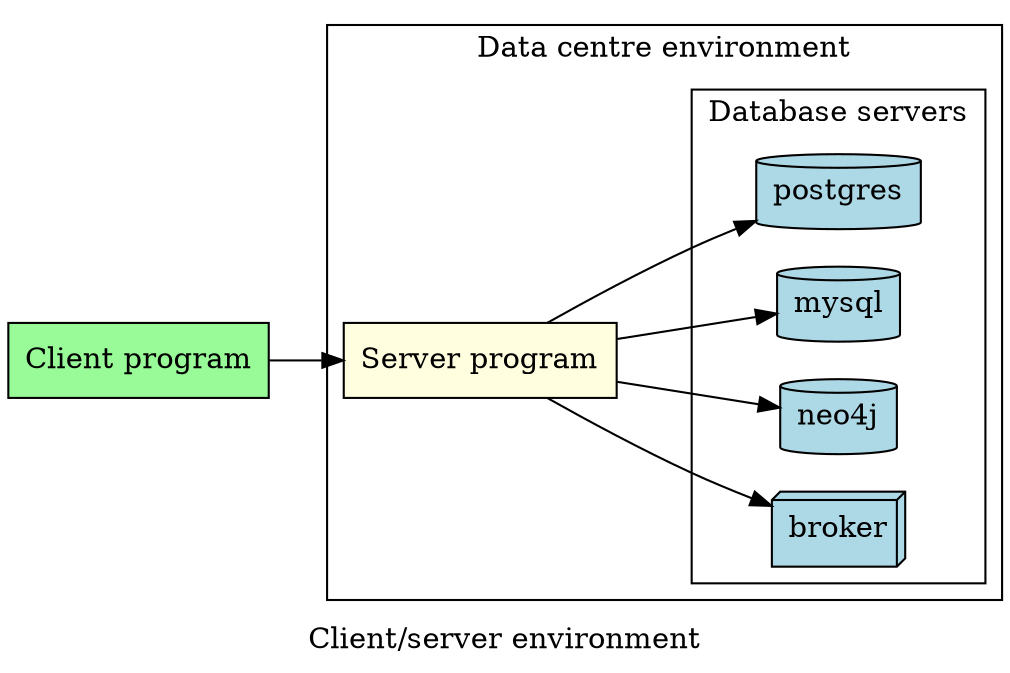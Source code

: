 digraph G {

    label="Client/server environment";
    
    rankdir=LR;

    node [style=filled,shape=rectangle ];

    client [label="Client program", fillcolor=palegreen ];

    subgraph cluster_dc {
	label="Data centre environment";

    program [label="Server program", fillcolor=lightyellow] ;
	
    node [shape=cylinder, fillcolor=lightblue];

    subgraph cluster_db {
	label="Database servers";
    postgres ;
    mysql ;
    neo4j ;

    broker [shape=box3d];
    }
    }

    program -> postgres ;
    program -> mysql ;
    program -> neo4j ;
    program -> broker ;
    client -> program ; 

    
    
}
